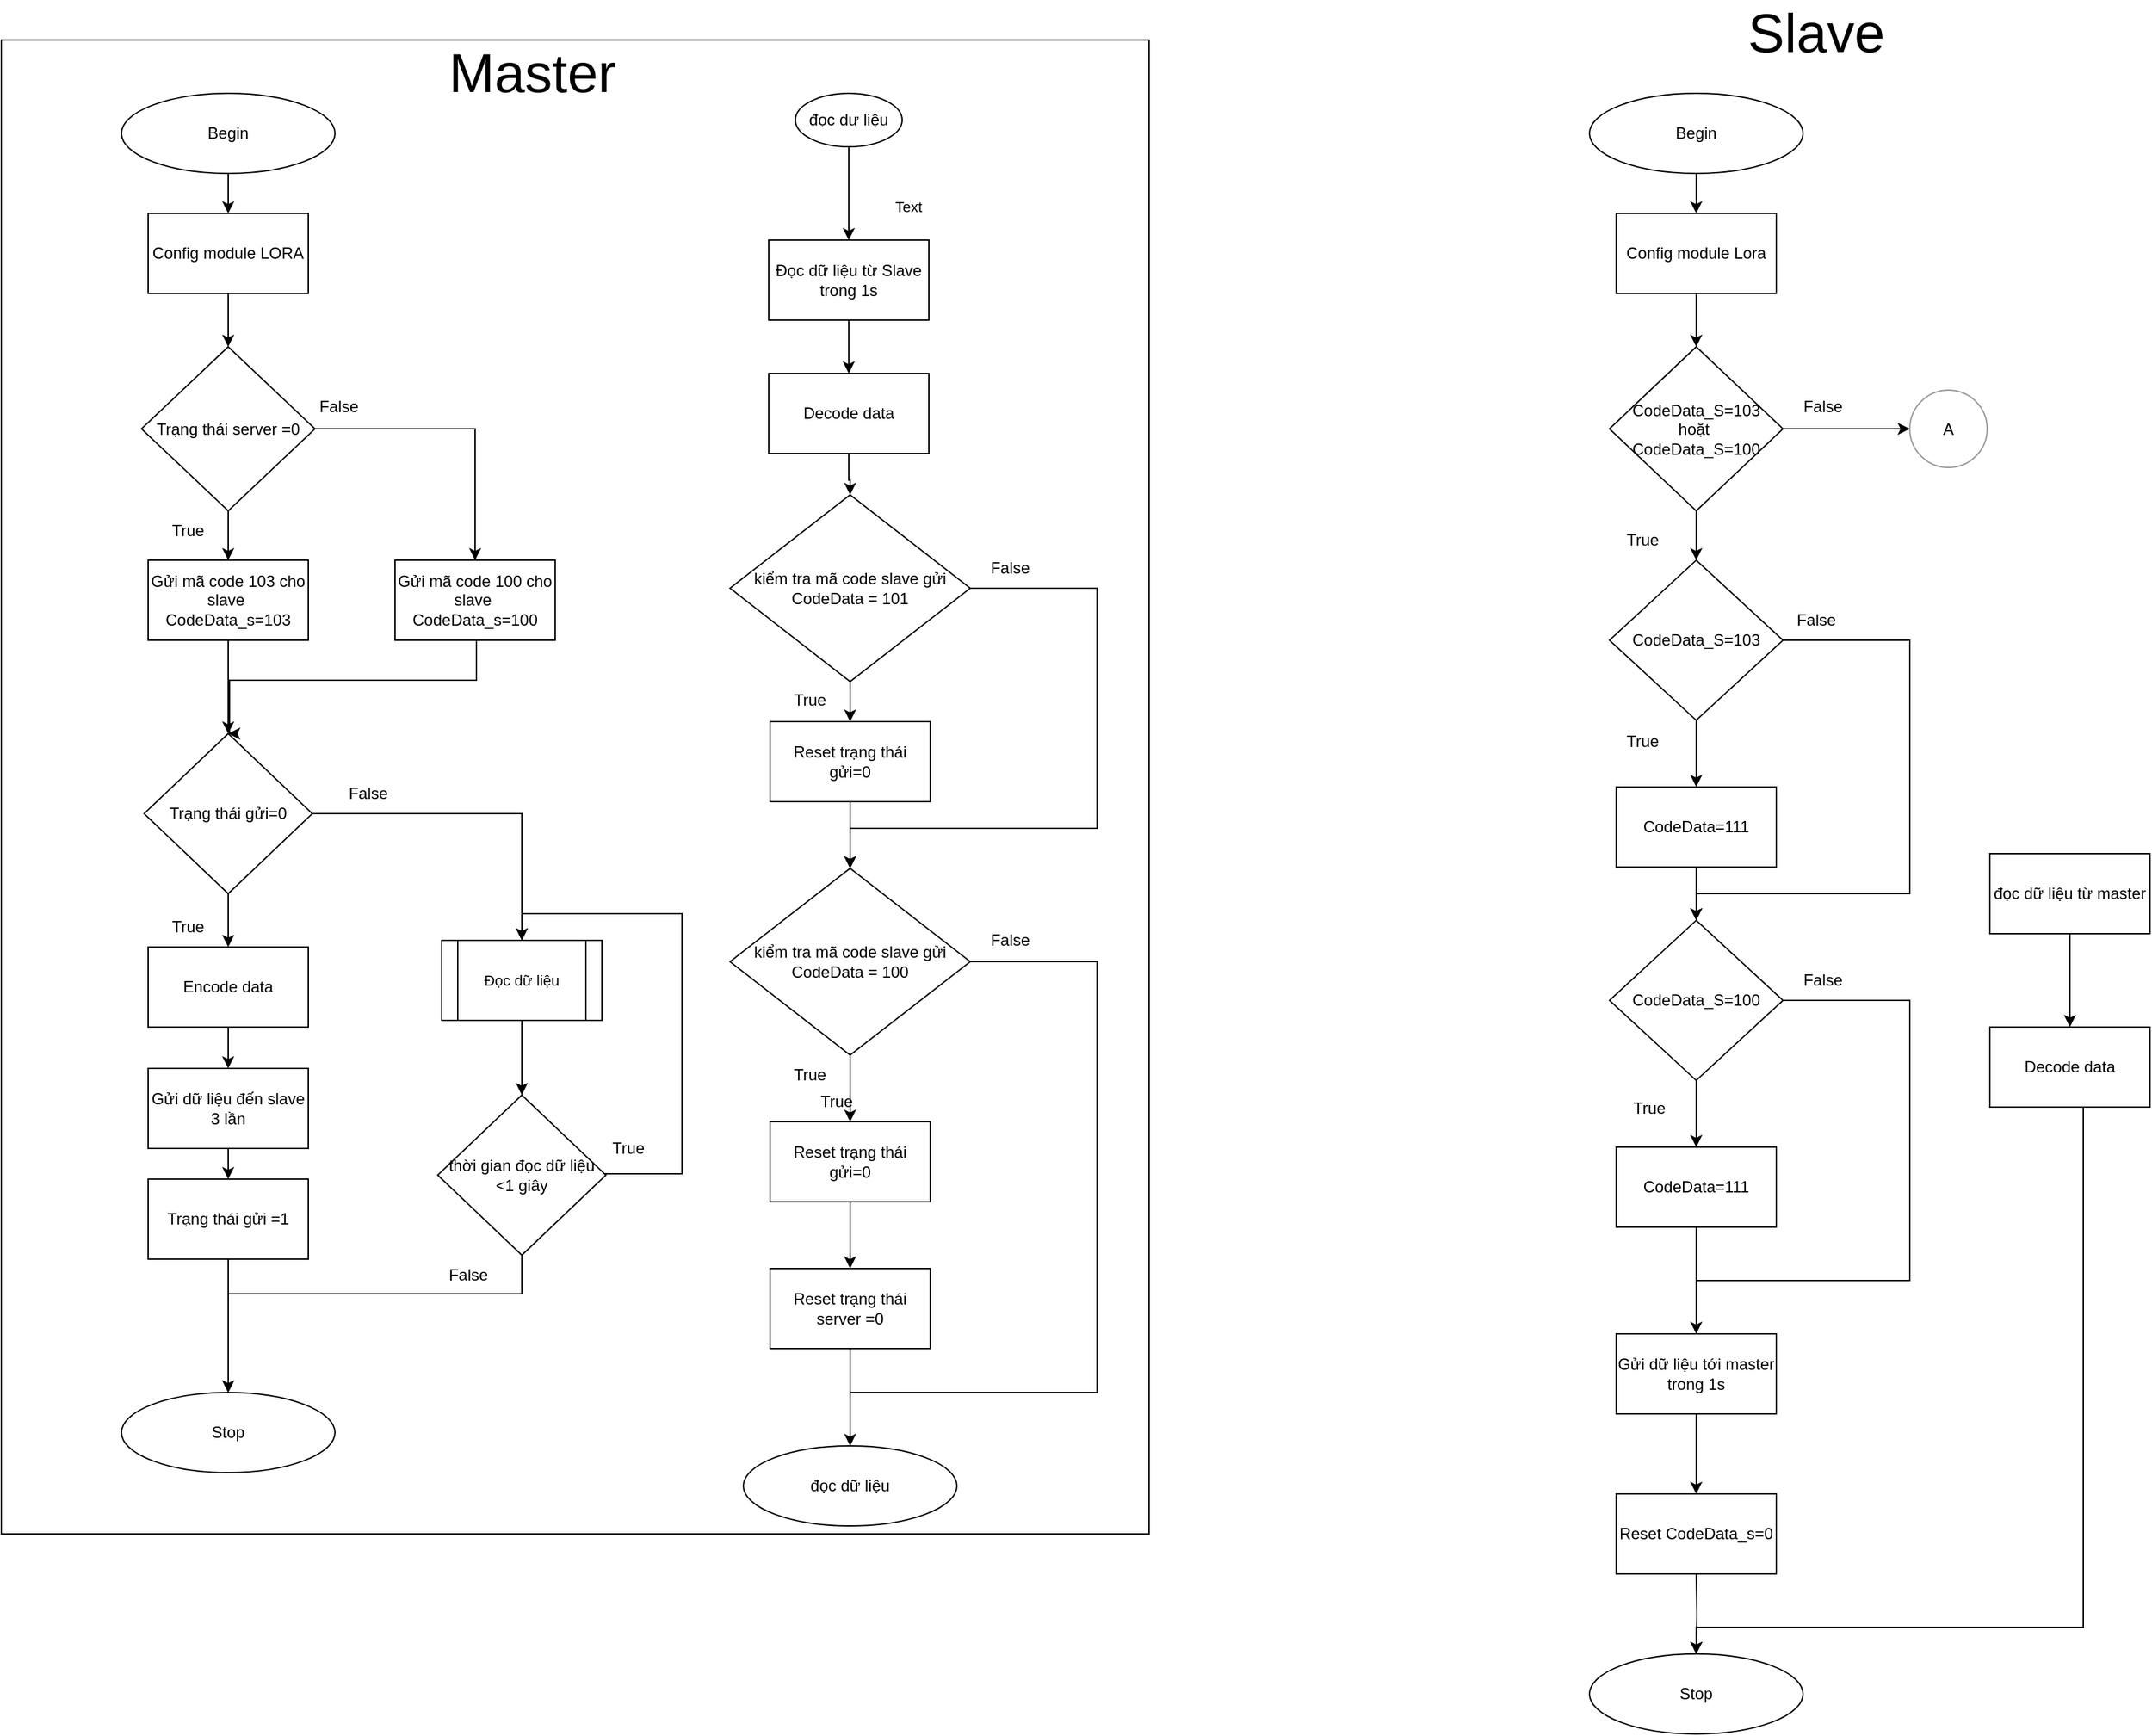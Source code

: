 <mxfile version="20.7.4" type="device"><diagram id="aL9OR9zGvbYDd-3wcA1K" name="Page-1"><mxGraphModel dx="1243" dy="2085" grid="1" gridSize="10" guides="1" tooltips="1" connect="1" arrows="1" fold="1" page="1" pageScale="1" pageWidth="850" pageHeight="1100" math="0" shadow="0"><root><mxCell id="0"/><mxCell id="1" parent="0"/><mxCell id="1PHka9pUDopXyekZbMmJ-10" value="" style="rounded=0;whiteSpace=wrap;html=1;strokeColor=default;fontFamily=Helvetica;fontSize=41;fontColor=default;fillColor=none;" vertex="1" parent="1"><mxGeometry x="970" width="860" height="1120" as="geometry"/></mxCell><mxCell id="AEGmOyOM6vMbpUjrouNd-6" value="" style="edgeStyle=orthogonalEdgeStyle;rounded=0;orthogonalLoop=1;jettySize=auto;html=1;" parent="1" source="AEGmOyOM6vMbpUjrouNd-1" target="AEGmOyOM6vMbpUjrouNd-5" edge="1"><mxGeometry relative="1" as="geometry"/></mxCell><mxCell id="AEGmOyOM6vMbpUjrouNd-1" value="Begin" style="ellipse;whiteSpace=wrap;html=1;" parent="1" vertex="1"><mxGeometry x="1060" y="40" width="160" height="60" as="geometry"/></mxCell><mxCell id="AEGmOyOM6vMbpUjrouNd-8" value="" style="edgeStyle=orthogonalEdgeStyle;rounded=0;orthogonalLoop=1;jettySize=auto;html=1;" parent="1" source="AEGmOyOM6vMbpUjrouNd-5" edge="1"><mxGeometry relative="1" as="geometry"><mxPoint x="1140" y="230" as="targetPoint"/></mxGeometry></mxCell><mxCell id="AEGmOyOM6vMbpUjrouNd-5" value="Config module LORA" style="whiteSpace=wrap;html=1;" parent="1" vertex="1"><mxGeometry x="1080" y="130" width="120" height="60" as="geometry"/></mxCell><mxCell id="AEGmOyOM6vMbpUjrouNd-11" value="" style="edgeStyle=orthogonalEdgeStyle;rounded=0;orthogonalLoop=1;jettySize=auto;html=1;" parent="1" source="AEGmOyOM6vMbpUjrouNd-9" target="AEGmOyOM6vMbpUjrouNd-10" edge="1"><mxGeometry relative="1" as="geometry"/></mxCell><mxCell id="AEGmOyOM6vMbpUjrouNd-13" value="" style="edgeStyle=orthogonalEdgeStyle;rounded=0;orthogonalLoop=1;jettySize=auto;html=1;" parent="1" source="AEGmOyOM6vMbpUjrouNd-9" target="AEGmOyOM6vMbpUjrouNd-12" edge="1"><mxGeometry relative="1" as="geometry"/></mxCell><mxCell id="AEGmOyOM6vMbpUjrouNd-9" value="Trạng thái server =0" style="rhombus;whiteSpace=wrap;html=1;" parent="1" vertex="1"><mxGeometry x="1075" y="230" width="130" height="123" as="geometry"/></mxCell><mxCell id="AEGmOyOM6vMbpUjrouNd-21" value="" style="edgeStyle=orthogonalEdgeStyle;rounded=0;orthogonalLoop=1;jettySize=auto;html=1;" parent="1" source="AEGmOyOM6vMbpUjrouNd-10" target="AEGmOyOM6vMbpUjrouNd-20" edge="1"><mxGeometry relative="1" as="geometry"/></mxCell><mxCell id="AEGmOyOM6vMbpUjrouNd-10" value="Gửi mã code 103 cho slave&amp;nbsp;&lt;br&gt;CodeData_s=103" style="whiteSpace=wrap;html=1;" parent="1" vertex="1"><mxGeometry x="1080" y="390" width="120" height="60" as="geometry"/></mxCell><mxCell id="AEGmOyOM6vMbpUjrouNd-23" style="edgeStyle=orthogonalEdgeStyle;rounded=0;orthogonalLoop=1;jettySize=auto;html=1;entryX=0.5;entryY=0;entryDx=0;entryDy=0;" parent="1" source="AEGmOyOM6vMbpUjrouNd-12" target="AEGmOyOM6vMbpUjrouNd-20" edge="1"><mxGeometry relative="1" as="geometry"><Array as="points"><mxPoint x="1326" y="480"/><mxPoint x="1141" y="480"/></Array></mxGeometry></mxCell><mxCell id="AEGmOyOM6vMbpUjrouNd-12" value="Gửi mã code 100 cho slave&amp;nbsp;&lt;br&gt;CodeData_s=100" style="whiteSpace=wrap;html=1;" parent="1" vertex="1"><mxGeometry x="1265" y="390" width="120" height="60" as="geometry"/></mxCell><mxCell id="AEGmOyOM6vMbpUjrouNd-18" value="False" style="text;html=1;strokeColor=none;fillColor=none;align=center;verticalAlign=middle;whiteSpace=wrap;rounded=0;" parent="1" vertex="1"><mxGeometry x="1193" y="260" width="60" height="30" as="geometry"/></mxCell><mxCell id="AEGmOyOM6vMbpUjrouNd-19" value="True" style="text;html=1;strokeColor=none;fillColor=none;align=center;verticalAlign=middle;whiteSpace=wrap;rounded=0;" parent="1" vertex="1"><mxGeometry x="1080" y="353" width="60" height="30" as="geometry"/></mxCell><mxCell id="AEGmOyOM6vMbpUjrouNd-25" value="" style="edgeStyle=orthogonalEdgeStyle;rounded=0;orthogonalLoop=1;jettySize=auto;html=1;fontFamily=Helvetica;fontSize=11;fontColor=default;exitX=0.5;exitY=1;exitDx=0;exitDy=0;" parent="1" source="AEGmOyOM6vMbpUjrouNd-20" target="AEGmOyOM6vMbpUjrouNd-24" edge="1"><mxGeometry relative="1" as="geometry"><mxPoint x="1140" y="880" as="sourcePoint"/></mxGeometry></mxCell><mxCell id="AEGmOyOM6vMbpUjrouNd-93" style="edgeStyle=orthogonalEdgeStyle;rounded=0;orthogonalLoop=1;jettySize=auto;html=1;entryX=0.5;entryY=0;entryDx=0;entryDy=0;fontFamily=Helvetica;fontSize=11;fontColor=default;" parent="1" source="AEGmOyOM6vMbpUjrouNd-20" target="AEGmOyOM6vMbpUjrouNd-92" edge="1"><mxGeometry relative="1" as="geometry"><mxPoint x="1355" y="680.0" as="targetPoint"/></mxGeometry></mxCell><mxCell id="AEGmOyOM6vMbpUjrouNd-20" value="Trạng thái gửi=0" style="rhombus;whiteSpace=wrap;html=1;aspect=fixed;" parent="1" vertex="1"><mxGeometry x="1077" y="520" width="126" height="120" as="geometry"/></mxCell><mxCell id="AEGmOyOM6vMbpUjrouNd-163" value="" style="edgeStyle=orthogonalEdgeStyle;rounded=0;orthogonalLoop=1;jettySize=auto;html=1;fontFamily=Helvetica;fontSize=41;fontColor=default;" parent="1" source="AEGmOyOM6vMbpUjrouNd-24" target="AEGmOyOM6vMbpUjrouNd-162" edge="1"><mxGeometry relative="1" as="geometry"/></mxCell><mxCell id="AEGmOyOM6vMbpUjrouNd-24" value="Encode data" style="whiteSpace=wrap;html=1;" parent="1" vertex="1"><mxGeometry x="1080" y="680.0" width="120" height="60" as="geometry"/></mxCell><mxCell id="AEGmOyOM6vMbpUjrouNd-28" value="True" style="text;html=1;strokeColor=none;fillColor=none;align=center;verticalAlign=middle;whiteSpace=wrap;rounded=0;" parent="1" vertex="1"><mxGeometry x="1080" y="650" width="60" height="30" as="geometry"/></mxCell><mxCell id="AEGmOyOM6vMbpUjrouNd-63" value="" style="edgeStyle=orthogonalEdgeStyle;rounded=0;orthogonalLoop=1;jettySize=auto;html=1;fontFamily=Helvetica;fontSize=11;fontColor=default;" parent="1" source="AEGmOyOM6vMbpUjrouNd-35" target="AEGmOyOM6vMbpUjrouNd-62" edge="1"><mxGeometry relative="1" as="geometry"/></mxCell><mxCell id="AEGmOyOM6vMbpUjrouNd-35" value="Trạng thái gửi =1" style="whiteSpace=wrap;html=1;" parent="1" vertex="1"><mxGeometry x="1080" y="854" width="120" height="60" as="geometry"/></mxCell><mxCell id="AEGmOyOM6vMbpUjrouNd-62" value="Stop" style="ellipse;whiteSpace=wrap;html=1;" parent="1" vertex="1"><mxGeometry x="1060" y="1014" width="160" height="60" as="geometry"/></mxCell><mxCell id="AEGmOyOM6vMbpUjrouNd-160" value="" style="edgeStyle=orthogonalEdgeStyle;rounded=0;orthogonalLoop=1;jettySize=auto;html=1;fontFamily=Helvetica;fontSize=41;fontColor=default;" parent="1" source="AEGmOyOM6vMbpUjrouNd-72" target="AEGmOyOM6vMbpUjrouNd-159" edge="1"><mxGeometry relative="1" as="geometry"/></mxCell><mxCell id="AEGmOyOM6vMbpUjrouNd-72" value="Đọc dữ liệu từ Slave&lt;br&gt;trong 1s" style="whiteSpace=wrap;html=1;" parent="1" vertex="1"><mxGeometry x="1545" y="150" width="120" height="60" as="geometry"/></mxCell><mxCell id="AEGmOyOM6vMbpUjrouNd-73" value="" style="edgeStyle=orthogonalEdgeStyle;rounded=0;orthogonalLoop=1;jettySize=auto;html=1;fontFamily=Helvetica;fontSize=11;fontColor=default;" parent="1" source="AEGmOyOM6vMbpUjrouNd-75" target="AEGmOyOM6vMbpUjrouNd-77" edge="1"><mxGeometry relative="1" as="geometry"/></mxCell><mxCell id="AEGmOyOM6vMbpUjrouNd-74" style="edgeStyle=orthogonalEdgeStyle;rounded=0;orthogonalLoop=1;jettySize=auto;html=1;fontFamily=Helvetica;fontSize=11;fontColor=default;entryX=0.5;entryY=0;entryDx=0;entryDy=0;" parent="1" source="AEGmOyOM6vMbpUjrouNd-75" target="AEGmOyOM6vMbpUjrouNd-80" edge="1"><mxGeometry relative="1" as="geometry"><mxPoint x="1746" y="531" as="targetPoint"/><Array as="points"><mxPoint x="1791" y="411"/><mxPoint x="1791" y="591"/><mxPoint x="1606" y="591"/></Array></mxGeometry></mxCell><mxCell id="AEGmOyOM6vMbpUjrouNd-75" value="kiểm tra mã code slave gửi&lt;br&gt;CodeData = 101" style="rhombus;whiteSpace=wrap;html=1;" parent="1" vertex="1"><mxGeometry x="1516" y="341" width="180" height="140" as="geometry"/></mxCell><mxCell id="AEGmOyOM6vMbpUjrouNd-76" value="" style="edgeStyle=orthogonalEdgeStyle;rounded=0;orthogonalLoop=1;jettySize=auto;html=1;fontFamily=Helvetica;fontSize=11;fontColor=default;" parent="1" source="AEGmOyOM6vMbpUjrouNd-77" target="AEGmOyOM6vMbpUjrouNd-80" edge="1"><mxGeometry relative="1" as="geometry"/></mxCell><mxCell id="AEGmOyOM6vMbpUjrouNd-77" value="Reset trạng thái gửi=0" style="whiteSpace=wrap;html=1;" parent="1" vertex="1"><mxGeometry x="1546" y="511" width="120" height="60" as="geometry"/></mxCell><mxCell id="AEGmOyOM6vMbpUjrouNd-78" value="" style="edgeStyle=orthogonalEdgeStyle;rounded=0;orthogonalLoop=1;jettySize=auto;html=1;fontFamily=Helvetica;fontSize=11;fontColor=default;" parent="1" source="AEGmOyOM6vMbpUjrouNd-80" target="AEGmOyOM6vMbpUjrouNd-82" edge="1"><mxGeometry relative="1" as="geometry"/></mxCell><mxCell id="AEGmOyOM6vMbpUjrouNd-155" style="edgeStyle=orthogonalEdgeStyle;rounded=0;orthogonalLoop=1;jettySize=auto;html=1;entryX=1;entryY=0.5;entryDx=0;entryDy=0;fontFamily=Helvetica;fontSize=41;fontColor=default;" parent="1" source="AEGmOyOM6vMbpUjrouNd-80" target="AEGmOyOM6vMbpUjrouNd-154" edge="1"><mxGeometry relative="1" as="geometry"><Array as="points"><mxPoint x="1791" y="691"/><mxPoint x="1791" y="1014"/><mxPoint x="1606" y="1014"/><mxPoint x="1606" y="1084"/></Array></mxGeometry></mxCell><mxCell id="AEGmOyOM6vMbpUjrouNd-80" value="kiểm tra mã code slave gửi&lt;br style=&quot;border-color: var(--border-color);&quot;&gt;CodeData = 100" style="rhombus;whiteSpace=wrap;html=1;" parent="1" vertex="1"><mxGeometry x="1516" y="621" width="180" height="140" as="geometry"/></mxCell><mxCell id="AEGmOyOM6vMbpUjrouNd-81" value="" style="edgeStyle=orthogonalEdgeStyle;rounded=0;orthogonalLoop=1;jettySize=auto;html=1;fontFamily=Helvetica;fontSize=11;fontColor=default;" parent="1" source="AEGmOyOM6vMbpUjrouNd-82" target="AEGmOyOM6vMbpUjrouNd-85" edge="1"><mxGeometry relative="1" as="geometry"><Array as="points"><mxPoint x="1606" y="864"/></Array></mxGeometry></mxCell><mxCell id="AEGmOyOM6vMbpUjrouNd-82" value="Reset trạng thái gửi=0" style="whiteSpace=wrap;html=1;" parent="1" vertex="1"><mxGeometry x="1546" y="811" width="120" height="60" as="geometry"/></mxCell><mxCell id="AEGmOyOM6vMbpUjrouNd-83" value="True" style="text;html=1;strokeColor=none;fillColor=none;align=center;verticalAlign=middle;whiteSpace=wrap;rounded=0;" parent="1" vertex="1"><mxGeometry x="1546" y="480" width="60" height="30" as="geometry"/></mxCell><mxCell id="AEGmOyOM6vMbpUjrouNd-84" value="True" style="text;html=1;strokeColor=none;fillColor=none;align=center;verticalAlign=middle;whiteSpace=wrap;rounded=0;" parent="1" vertex="1"><mxGeometry x="1546" y="761" width="60" height="30" as="geometry"/></mxCell><mxCell id="AEGmOyOM6vMbpUjrouNd-150" value="" style="edgeStyle=orthogonalEdgeStyle;rounded=0;orthogonalLoop=1;jettySize=auto;html=1;fontFamily=Helvetica;fontSize=41;fontColor=default;entryX=0.5;entryY=0;entryDx=0;entryDy=0;" parent="1" source="AEGmOyOM6vMbpUjrouNd-85" target="AEGmOyOM6vMbpUjrouNd-154" edge="1"><mxGeometry relative="1" as="geometry"><mxPoint x="1606.0" y="1024" as="targetPoint"/></mxGeometry></mxCell><mxCell id="AEGmOyOM6vMbpUjrouNd-85" value="Reset trạng thái&lt;br&gt;server =0" style="whiteSpace=wrap;html=1;" parent="1" vertex="1"><mxGeometry x="1546" y="921" width="120" height="60" as="geometry"/></mxCell><mxCell id="AEGmOyOM6vMbpUjrouNd-86" value="False" style="text;html=1;strokeColor=none;fillColor=none;align=center;verticalAlign=middle;whiteSpace=wrap;rounded=0;" parent="1" vertex="1"><mxGeometry x="1696" y="381" width="60" height="30" as="geometry"/></mxCell><mxCell id="AEGmOyOM6vMbpUjrouNd-87" value="False" style="text;html=1;strokeColor=none;fillColor=none;align=center;verticalAlign=middle;whiteSpace=wrap;rounded=0;" parent="1" vertex="1"><mxGeometry x="1696" y="660" width="60" height="30" as="geometry"/></mxCell><mxCell id="AEGmOyOM6vMbpUjrouNd-91" value="" style="edgeStyle=orthogonalEdgeStyle;rounded=0;orthogonalLoop=1;jettySize=auto;html=1;fontFamily=Helvetica;fontSize=11;fontColor=default;" parent="1" source="AEGmOyOM6vMbpUjrouNd-88" target="AEGmOyOM6vMbpUjrouNd-72" edge="1"><mxGeometry relative="1" as="geometry"/></mxCell><mxCell id="AEGmOyOM6vMbpUjrouNd-88" value="đọc dư liệu" style="ellipse;whiteSpace=wrap;html=1;" parent="1" vertex="1"><mxGeometry x="1565" y="40" width="80" height="40" as="geometry"/></mxCell><mxCell id="1PHka9pUDopXyekZbMmJ-2" value="" style="edgeStyle=orthogonalEdgeStyle;rounded=0;orthogonalLoop=1;jettySize=auto;html=1;" edge="1" parent="1" source="AEGmOyOM6vMbpUjrouNd-92" target="1PHka9pUDopXyekZbMmJ-1"><mxGeometry relative="1" as="geometry"/></mxCell><mxCell id="AEGmOyOM6vMbpUjrouNd-92" value="Đọc dữ liệu" style="shape=process;whiteSpace=wrap;html=1;backgroundOutline=1;strokeColor=default;fontFamily=Helvetica;fontSize=11;fontColor=default;fillColor=default;" parent="1" vertex="1"><mxGeometry x="1300" y="675" width="120" height="60" as="geometry"/></mxCell><mxCell id="AEGmOyOM6vMbpUjrouNd-104" value="Text" style="text;html=1;strokeColor=none;fillColor=none;align=center;verticalAlign=middle;whiteSpace=wrap;rounded=0;fontFamily=Helvetica;fontSize=11;fontColor=default;" parent="1" vertex="1"><mxGeometry x="1620" y="110" width="60" height="30" as="geometry"/></mxCell><mxCell id="AEGmOyOM6vMbpUjrouNd-105" value="&lt;font style=&quot;font-size: 41px;&quot;&gt;Master&lt;/font&gt;" style="text;html=1;strokeColor=none;fillColor=none;align=center;verticalAlign=middle;whiteSpace=wrap;rounded=0;fontFamily=Helvetica;fontSize=11;fontColor=default;" parent="1" vertex="1"><mxGeometry x="1313" y="10" width="110" height="30" as="geometry"/></mxCell><mxCell id="AEGmOyOM6vMbpUjrouNd-109" value="" style="edgeStyle=orthogonalEdgeStyle;rounded=0;orthogonalLoop=1;jettySize=auto;html=1;fontFamily=Helvetica;fontSize=41;fontColor=default;" parent="1" source="AEGmOyOM6vMbpUjrouNd-107" target="AEGmOyOM6vMbpUjrouNd-108" edge="1"><mxGeometry relative="1" as="geometry"/></mxCell><mxCell id="AEGmOyOM6vMbpUjrouNd-107" value="Begin" style="ellipse;whiteSpace=wrap;html=1;" parent="1" vertex="1"><mxGeometry x="2160" y="40" width="160" height="60" as="geometry"/></mxCell><mxCell id="AEGmOyOM6vMbpUjrouNd-111" value="" style="edgeStyle=orthogonalEdgeStyle;rounded=0;orthogonalLoop=1;jettySize=auto;html=1;fontFamily=Helvetica;fontSize=41;fontColor=default;" parent="1" source="AEGmOyOM6vMbpUjrouNd-108" target="AEGmOyOM6vMbpUjrouNd-110" edge="1"><mxGeometry relative="1" as="geometry"/></mxCell><mxCell id="AEGmOyOM6vMbpUjrouNd-108" value="Config module Lora" style="whiteSpace=wrap;html=1;" parent="1" vertex="1"><mxGeometry x="2180" y="130" width="120" height="60" as="geometry"/></mxCell><mxCell id="AEGmOyOM6vMbpUjrouNd-113" value="" style="edgeStyle=orthogonalEdgeStyle;rounded=0;orthogonalLoop=1;jettySize=auto;html=1;fontFamily=Helvetica;fontSize=41;fontColor=default;" parent="1" source="AEGmOyOM6vMbpUjrouNd-110" target="AEGmOyOM6vMbpUjrouNd-112" edge="1"><mxGeometry relative="1" as="geometry"/></mxCell><mxCell id="1PHka9pUDopXyekZbMmJ-50" style="edgeStyle=orthogonalEdgeStyle;rounded=0;orthogonalLoop=1;jettySize=auto;html=1;" edge="1" parent="1" source="AEGmOyOM6vMbpUjrouNd-110" target="1PHka9pUDopXyekZbMmJ-46"><mxGeometry relative="1" as="geometry"/></mxCell><mxCell id="AEGmOyOM6vMbpUjrouNd-110" value="CodeData_S=103&lt;br&gt;hoặt&amp;nbsp;&lt;br&gt;CodeData_S=100" style="rhombus;whiteSpace=wrap;html=1;" parent="1" vertex="1"><mxGeometry x="2175" y="230" width="130" height="123" as="geometry"/></mxCell><mxCell id="AEGmOyOM6vMbpUjrouNd-115" value="" style="edgeStyle=orthogonalEdgeStyle;rounded=0;orthogonalLoop=1;jettySize=auto;html=1;fontFamily=Helvetica;fontSize=41;fontColor=default;" parent="1" source="AEGmOyOM6vMbpUjrouNd-112" target="AEGmOyOM6vMbpUjrouNd-114" edge="1"><mxGeometry relative="1" as="geometry"/></mxCell><mxCell id="AEGmOyOM6vMbpUjrouNd-125" style="edgeStyle=orthogonalEdgeStyle;rounded=0;orthogonalLoop=1;jettySize=auto;html=1;fontFamily=Helvetica;fontSize=41;fontColor=default;entryX=0.5;entryY=0;entryDx=0;entryDy=0;" parent="1" source="AEGmOyOM6vMbpUjrouNd-112" target="AEGmOyOM6vMbpUjrouNd-117" edge="1"><mxGeometry relative="1" as="geometry"><mxPoint x="2400.0" y="550.0" as="targetPoint"/><Array as="points"><mxPoint x="2400" y="450"/><mxPoint x="2400" y="640"/><mxPoint x="2240" y="640"/></Array></mxGeometry></mxCell><mxCell id="AEGmOyOM6vMbpUjrouNd-112" value="CodeData_S=103" style="rhombus;whiteSpace=wrap;html=1;" parent="1" vertex="1"><mxGeometry x="2175" y="390" width="130" height="120" as="geometry"/></mxCell><mxCell id="AEGmOyOM6vMbpUjrouNd-119" value="" style="edgeStyle=orthogonalEdgeStyle;rounded=0;orthogonalLoop=1;jettySize=auto;html=1;fontFamily=Helvetica;fontSize=41;fontColor=default;" parent="1" source="AEGmOyOM6vMbpUjrouNd-114" target="AEGmOyOM6vMbpUjrouNd-117" edge="1"><mxGeometry relative="1" as="geometry"/></mxCell><mxCell id="AEGmOyOM6vMbpUjrouNd-114" value="CodeData=111" style="whiteSpace=wrap;html=1;" parent="1" vertex="1"><mxGeometry x="2180" y="560" width="120" height="60" as="geometry"/></mxCell><mxCell id="AEGmOyOM6vMbpUjrouNd-116" value="" style="edgeStyle=orthogonalEdgeStyle;rounded=0;orthogonalLoop=1;jettySize=auto;html=1;fontFamily=Helvetica;fontSize=41;fontColor=default;" parent="1" source="AEGmOyOM6vMbpUjrouNd-117" target="AEGmOyOM6vMbpUjrouNd-118" edge="1"><mxGeometry relative="1" as="geometry"/></mxCell><mxCell id="AEGmOyOM6vMbpUjrouNd-148" style="edgeStyle=orthogonalEdgeStyle;rounded=0;orthogonalLoop=1;jettySize=auto;html=1;entryX=1;entryY=0.5;entryDx=0;entryDy=0;fontFamily=Helvetica;fontSize=41;fontColor=default;" parent="1" source="AEGmOyOM6vMbpUjrouNd-117" edge="1"><mxGeometry relative="1" as="geometry"><Array as="points"><mxPoint x="2400" y="720"/><mxPoint x="2400" y="930"/><mxPoint x="2240" y="930"/><mxPoint x="2240" y="1000"/></Array><mxPoint x="2300" y="1000" as="targetPoint"/></mxGeometry></mxCell><mxCell id="AEGmOyOM6vMbpUjrouNd-117" value="CodeData_S=100" style="rhombus;whiteSpace=wrap;html=1;" parent="1" vertex="1"><mxGeometry x="2175" y="660" width="130" height="120" as="geometry"/></mxCell><mxCell id="AEGmOyOM6vMbpUjrouNd-139" value="" style="edgeStyle=orthogonalEdgeStyle;rounded=0;orthogonalLoop=1;jettySize=auto;html=1;fontFamily=Helvetica;fontSize=41;fontColor=default;" parent="1" source="AEGmOyOM6vMbpUjrouNd-118" edge="1"><mxGeometry relative="1" as="geometry"><mxPoint x="2240" y="970" as="targetPoint"/></mxGeometry></mxCell><mxCell id="AEGmOyOM6vMbpUjrouNd-118" value="CodeData=111" style="whiteSpace=wrap;html=1;" parent="1" vertex="1"><mxGeometry x="2180" y="830" width="120" height="60" as="geometry"/></mxCell><mxCell id="AEGmOyOM6vMbpUjrouNd-168" value="" style="edgeStyle=orthogonalEdgeStyle;rounded=0;orthogonalLoop=1;jettySize=auto;html=1;fontFamily=Helvetica;fontSize=41;fontColor=default;" parent="1" source="AEGmOyOM6vMbpUjrouNd-134" target="AEGmOyOM6vMbpUjrouNd-167" edge="1"><mxGeometry relative="1" as="geometry"/></mxCell><mxCell id="AEGmOyOM6vMbpUjrouNd-134" value="đọc dữ liệu từ master" style="whiteSpace=wrap;html=1;" parent="1" vertex="1"><mxGeometry x="2460" y="610" width="120" height="60" as="geometry"/></mxCell><mxCell id="AEGmOyOM6vMbpUjrouNd-145" value="" style="edgeStyle=orthogonalEdgeStyle;rounded=0;orthogonalLoop=1;jettySize=auto;html=1;fontFamily=Helvetica;fontSize=41;fontColor=default;" parent="1" target="AEGmOyOM6vMbpUjrouNd-144" edge="1"><mxGeometry relative="1" as="geometry"><mxPoint x="2240" y="1150" as="sourcePoint"/></mxGeometry></mxCell><mxCell id="AEGmOyOM6vMbpUjrouNd-144" value="Stop" style="ellipse;whiteSpace=wrap;html=1;" parent="1" vertex="1"><mxGeometry x="2160" y="1210" width="160" height="60" as="geometry"/></mxCell><mxCell id="AEGmOyOM6vMbpUjrouNd-154" value="đọc dữ liệu" style="ellipse;whiteSpace=wrap;html=1;" parent="1" vertex="1"><mxGeometry x="1526" y="1054" width="160" height="60" as="geometry"/></mxCell><mxCell id="AEGmOyOM6vMbpUjrouNd-161" value="" style="edgeStyle=orthogonalEdgeStyle;rounded=0;orthogonalLoop=1;jettySize=auto;html=1;fontFamily=Helvetica;fontSize=41;fontColor=default;" parent="1" source="AEGmOyOM6vMbpUjrouNd-159" target="AEGmOyOM6vMbpUjrouNd-75" edge="1"><mxGeometry relative="1" as="geometry"/></mxCell><mxCell id="AEGmOyOM6vMbpUjrouNd-159" value="Decode data" style="whiteSpace=wrap;html=1;" parent="1" vertex="1"><mxGeometry x="1545" y="250" width="120" height="60" as="geometry"/></mxCell><mxCell id="AEGmOyOM6vMbpUjrouNd-166" value="" style="edgeStyle=orthogonalEdgeStyle;rounded=0;orthogonalLoop=1;jettySize=auto;html=1;fontFamily=Helvetica;fontSize=41;fontColor=default;" parent="1" source="AEGmOyOM6vMbpUjrouNd-162" target="AEGmOyOM6vMbpUjrouNd-35" edge="1"><mxGeometry relative="1" as="geometry"/></mxCell><mxCell id="AEGmOyOM6vMbpUjrouNd-162" value="Gửi dữ liệu đến slave&lt;br&gt;3 lần" style="whiteSpace=wrap;html=1;" parent="1" vertex="1"><mxGeometry x="1080" y="771.0" width="120" height="60" as="geometry"/></mxCell><mxCell id="AEGmOyOM6vMbpUjrouNd-171" style="edgeStyle=orthogonalEdgeStyle;rounded=0;orthogonalLoop=1;jettySize=auto;html=1;entryX=0.5;entryY=0;entryDx=0;entryDy=0;fontFamily=Helvetica;fontSize=41;fontColor=default;" parent="1" source="AEGmOyOM6vMbpUjrouNd-167" target="AEGmOyOM6vMbpUjrouNd-144" edge="1"><mxGeometry relative="1" as="geometry"><Array as="points"><mxPoint x="2530" y="1190"/><mxPoint x="2240" y="1190"/></Array></mxGeometry></mxCell><mxCell id="AEGmOyOM6vMbpUjrouNd-167" value="Decode data" style="whiteSpace=wrap;html=1;" parent="1" vertex="1"><mxGeometry x="2460" y="740" width="120" height="60" as="geometry"/></mxCell><mxCell id="AEGmOyOM6vMbpUjrouNd-172" value="False" style="text;html=1;strokeColor=none;fillColor=none;align=center;verticalAlign=middle;whiteSpace=wrap;rounded=0;" parent="1" vertex="1"><mxGeometry x="1215" y="550" width="60" height="30" as="geometry"/></mxCell><mxCell id="AEGmOyOM6vMbpUjrouNd-173" value="False" style="text;html=1;strokeColor=none;fillColor=none;align=center;verticalAlign=middle;whiteSpace=wrap;rounded=0;" parent="1" vertex="1"><mxGeometry x="2305" y="260" width="60" height="30" as="geometry"/></mxCell><mxCell id="AEGmOyOM6vMbpUjrouNd-174" value="False" style="text;html=1;strokeColor=none;fillColor=none;align=center;verticalAlign=middle;whiteSpace=wrap;rounded=0;" parent="1" vertex="1"><mxGeometry x="2300" y="420" width="60" height="30" as="geometry"/></mxCell><mxCell id="AEGmOyOM6vMbpUjrouNd-175" value="False" style="text;html=1;strokeColor=none;fillColor=none;align=center;verticalAlign=middle;whiteSpace=wrap;rounded=0;" parent="1" vertex="1"><mxGeometry x="2305" y="690" width="60" height="30" as="geometry"/></mxCell><mxCell id="AEGmOyOM6vMbpUjrouNd-179" value="True" style="text;html=1;strokeColor=none;fillColor=none;align=center;verticalAlign=middle;whiteSpace=wrap;rounded=0;" parent="1" vertex="1"><mxGeometry x="2170" y="360" width="60" height="30" as="geometry"/></mxCell><mxCell id="AEGmOyOM6vMbpUjrouNd-180" value="True" style="text;html=1;strokeColor=none;fillColor=none;align=center;verticalAlign=middle;whiteSpace=wrap;rounded=0;" parent="1" vertex="1"><mxGeometry x="2170" y="511" width="60" height="30" as="geometry"/></mxCell><mxCell id="AEGmOyOM6vMbpUjrouNd-181" value="True" style="text;html=1;strokeColor=none;fillColor=none;align=center;verticalAlign=middle;whiteSpace=wrap;rounded=0;" parent="1" vertex="1"><mxGeometry x="2175" y="786" width="60" height="30" as="geometry"/></mxCell><mxCell id="AEGmOyOM6vMbpUjrouNd-185" value="&lt;font style=&quot;font-size: 41px;&quot;&gt;Slave&lt;/font&gt;" style="text;html=1;strokeColor=none;fillColor=none;align=center;verticalAlign=middle;whiteSpace=wrap;rounded=0;fontFamily=Helvetica;fontSize=11;fontColor=default;" parent="1" vertex="1"><mxGeometry x="2275" y="-20" width="110" height="30" as="geometry"/></mxCell><mxCell id="1PHka9pUDopXyekZbMmJ-5" style="edgeStyle=orthogonalEdgeStyle;rounded=0;orthogonalLoop=1;jettySize=auto;html=1;entryX=0.5;entryY=0;entryDx=0;entryDy=0;" edge="1" parent="1" source="1PHka9pUDopXyekZbMmJ-1" target="AEGmOyOM6vMbpUjrouNd-62"><mxGeometry relative="1" as="geometry"><Array as="points"><mxPoint x="1360" y="940"/><mxPoint x="1140" y="940"/></Array></mxGeometry></mxCell><mxCell id="1PHka9pUDopXyekZbMmJ-6" style="edgeStyle=orthogonalEdgeStyle;rounded=0;orthogonalLoop=1;jettySize=auto;html=1;entryX=0.5;entryY=0;entryDx=0;entryDy=0;" edge="1" parent="1" source="1PHka9pUDopXyekZbMmJ-1" target="AEGmOyOM6vMbpUjrouNd-92"><mxGeometry relative="1" as="geometry"><Array as="points"><mxPoint x="1480" y="850"/><mxPoint x="1480" y="655"/><mxPoint x="1360" y="655"/></Array></mxGeometry></mxCell><mxCell id="1PHka9pUDopXyekZbMmJ-1" value="thời gian đọc dữ liệu&lt;br&gt;&amp;lt;1 giây" style="rhombus;whiteSpace=wrap;html=1;aspect=fixed;" vertex="1" parent="1"><mxGeometry x="1297" y="791" width="126" height="120" as="geometry"/></mxCell><mxCell id="1PHka9pUDopXyekZbMmJ-7" value="True" style="text;html=1;strokeColor=none;fillColor=none;align=center;verticalAlign=middle;whiteSpace=wrap;rounded=0;" vertex="1" parent="1"><mxGeometry x="1410" y="816" width="60" height="30" as="geometry"/></mxCell><mxCell id="1PHka9pUDopXyekZbMmJ-8" value="True" style="text;html=1;strokeColor=none;fillColor=none;align=center;verticalAlign=middle;whiteSpace=wrap;rounded=0;" vertex="1" parent="1"><mxGeometry x="1566" y="781" width="60" height="30" as="geometry"/></mxCell><mxCell id="1PHka9pUDopXyekZbMmJ-9" value="False" style="text;html=1;strokeColor=none;fillColor=none;align=center;verticalAlign=middle;whiteSpace=wrap;rounded=0;" vertex="1" parent="1"><mxGeometry x="1290" y="911" width="60" height="30" as="geometry"/></mxCell><mxCell id="1PHka9pUDopXyekZbMmJ-11" value="" style="edgeStyle=orthogonalEdgeStyle;rounded=0;orthogonalLoop=1;jettySize=auto;html=1;fontFamily=Helvetica;fontSize=41;fontColor=default;" edge="1" parent="1" source="1PHka9pUDopXyekZbMmJ-12" target="1PHka9pUDopXyekZbMmJ-13"><mxGeometry relative="1" as="geometry"/></mxCell><mxCell id="1PHka9pUDopXyekZbMmJ-12" value="Gửi dữ liệu tới master trong 1s" style="whiteSpace=wrap;html=1;" vertex="1" parent="1"><mxGeometry x="2180" y="970" width="120" height="60" as="geometry"/></mxCell><mxCell id="1PHka9pUDopXyekZbMmJ-13" value="Reset CodeData_s=0" style="whiteSpace=wrap;html=1;" vertex="1" parent="1"><mxGeometry x="2180" y="1090" width="120" height="60" as="geometry"/></mxCell><mxCell id="1PHka9pUDopXyekZbMmJ-46" value="A" style="ellipse;whiteSpace=wrap;html=1;aspect=fixed;opacity=40;" vertex="1" parent="1"><mxGeometry x="2400" y="262.5" width="58" height="58" as="geometry"/></mxCell></root></mxGraphModel></diagram></mxfile>